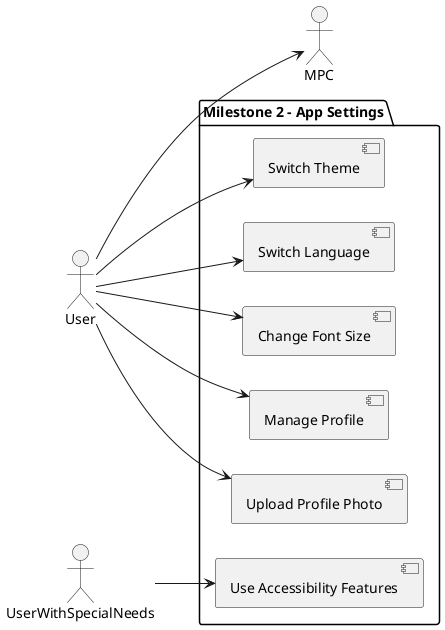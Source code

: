@startuml
left to right direction

actor User as U
actor UserWithSpecialNeeds as USN

package "Milestone 2 - App Settings" {
    [Switch Theme] as ST
    [Switch Language] as SL
    [Change Font Size] as CFS
    [Manage Profile] as MP
    [Upload Profile Photo] as UPP
    [Use Accessibility Features] as UAF
}

U --> ST
U --> SL
U --> CFS
U --> MP
U --> UPP
U --> MPC
USN --> UAF

@enduml
